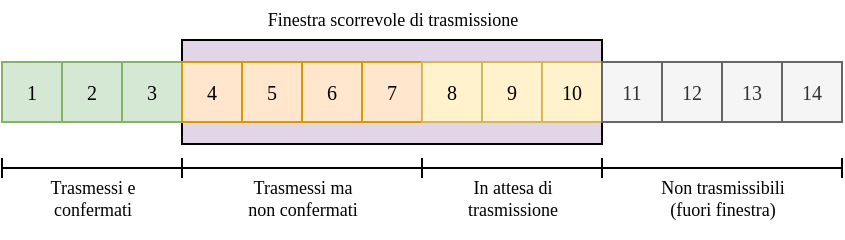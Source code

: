 <mxfile version="20.2.3"><diagram id="AzqDClET7dcJzGsHR13M" name="Page-1"><mxGraphModel dx="583" dy="300" grid="1" gridSize="10" guides="1" tooltips="1" connect="1" arrows="1" fold="1" page="1" pageScale="1" pageWidth="827" pageHeight="1169" math="0" shadow="0"><root><mxCell id="0"/><mxCell id="1" parent="0"/><mxCell id="uaC6J0QnaKZKQnQRaUaz-67" value="" style="rounded=0;whiteSpace=wrap;html=1;fontFamily=Bahnschrift;fontSize=9;fillColor=#e1d5e7;strokeColor=#000000;shadow=0;sketch=0;glass=0;" vertex="1" parent="1"><mxGeometry x="373" y="121" width="210" height="52" as="geometry"/></mxCell><mxCell id="uaC6J0QnaKZKQnQRaUaz-9" value="1" style="whiteSpace=wrap;html=1;fontFamily=Bahnschrift;fontSize=10;fillColor=#d5e8d4;rounded=0;strokeColor=#82b366;" vertex="1" parent="1"><mxGeometry x="283" y="132" width="30" height="30" as="geometry"/></mxCell><mxCell id="uaC6J0QnaKZKQnQRaUaz-45" value="2" style="whiteSpace=wrap;html=1;fontFamily=Bahnschrift;fontSize=10;fillColor=#d5e8d4;rounded=0;strokeColor=#82b366;" vertex="1" parent="1"><mxGeometry x="313" y="132" width="30" height="30" as="geometry"/></mxCell><mxCell id="uaC6J0QnaKZKQnQRaUaz-47" value="3" style="whiteSpace=wrap;html=1;fontFamily=Bahnschrift;fontSize=10;fillColor=#d5e8d4;rounded=0;strokeColor=#82b366;" vertex="1" parent="1"><mxGeometry x="343" y="132" width="30" height="30" as="geometry"/></mxCell><mxCell id="uaC6J0QnaKZKQnQRaUaz-48" value="4" style="whiteSpace=wrap;html=1;fontFamily=Bahnschrift;fontSize=10;fillColor=#ffe6cc;rounded=0;strokeColor=#d79b00;" vertex="1" parent="1"><mxGeometry x="373" y="132" width="30" height="30" as="geometry"/></mxCell><mxCell id="uaC6J0QnaKZKQnQRaUaz-51" value="" style="shape=crossbar;whiteSpace=wrap;html=1;rounded=1;fontFamily=Bahnschrift;fontSize=9;fontColor=#000000;fillColor=none;gradientColor=none;" vertex="1" parent="1"><mxGeometry x="283" y="180" width="90" height="10" as="geometry"/></mxCell><mxCell id="uaC6J0QnaKZKQnQRaUaz-52" value="5" style="whiteSpace=wrap;html=1;fontFamily=Bahnschrift;fontSize=10;fillColor=#ffe6cc;rounded=0;strokeColor=#d79b00;" vertex="1" parent="1"><mxGeometry x="403" y="132" width="30" height="30" as="geometry"/></mxCell><mxCell id="uaC6J0QnaKZKQnQRaUaz-54" value="6" style="whiteSpace=wrap;html=1;fontFamily=Bahnschrift;fontSize=10;fillColor=#ffe6cc;rounded=0;strokeColor=#d79b00;" vertex="1" parent="1"><mxGeometry x="433" y="132" width="30" height="30" as="geometry"/></mxCell><mxCell id="uaC6J0QnaKZKQnQRaUaz-55" value="7" style="whiteSpace=wrap;html=1;fontFamily=Bahnschrift;fontSize=10;fillColor=#ffe6cc;rounded=0;strokeColor=#d79b00;" vertex="1" parent="1"><mxGeometry x="463" y="132" width="30" height="30" as="geometry"/></mxCell><mxCell id="uaC6J0QnaKZKQnQRaUaz-56" value="8" style="whiteSpace=wrap;html=1;fontFamily=Bahnschrift;fontSize=10;fillColor=#fff2cc;rounded=0;strokeColor=#d6b656;" vertex="1" parent="1"><mxGeometry x="493" y="132" width="30" height="30" as="geometry"/></mxCell><mxCell id="uaC6J0QnaKZKQnQRaUaz-57" value="9" style="whiteSpace=wrap;html=1;fontFamily=Bahnschrift;fontSize=10;fillColor=#fff2cc;rounded=0;strokeColor=#d6b656;" vertex="1" parent="1"><mxGeometry x="523" y="132" width="30" height="30" as="geometry"/></mxCell><mxCell id="uaC6J0QnaKZKQnQRaUaz-59" value="12" style="whiteSpace=wrap;html=1;fontFamily=Bahnschrift;fontSize=10;fontColor=#333333;fillColor=#f5f5f5;rounded=0;strokeColor=#666666;" vertex="1" parent="1"><mxGeometry x="613" y="132" width="30" height="30" as="geometry"/></mxCell><mxCell id="uaC6J0QnaKZKQnQRaUaz-60" value="13" style="whiteSpace=wrap;html=1;fontFamily=Bahnschrift;fontSize=10;fontColor=#333333;fillColor=#f5f5f5;rounded=0;strokeColor=#666666;" vertex="1" parent="1"><mxGeometry x="643" y="132" width="30" height="30" as="geometry"/></mxCell><mxCell id="uaC6J0QnaKZKQnQRaUaz-61" value="&lt;div&gt;Trasmessi e&lt;/div&gt;&lt;div&gt;confermati&lt;/div&gt;" style="text;html=1;align=center;verticalAlign=middle;resizable=0;points=[];autosize=1;strokeColor=none;fillColor=none;fontSize=9;fontFamily=Bahnschrift;fontColor=#000000;" vertex="1" parent="1"><mxGeometry x="293" y="180" width="70" height="40" as="geometry"/></mxCell><mxCell id="uaC6J0QnaKZKQnQRaUaz-62" value="" style="shape=crossbar;whiteSpace=wrap;html=1;rounded=1;fontFamily=Bahnschrift;fontSize=9;fontColor=#000000;fillColor=none;gradientColor=none;" vertex="1" parent="1"><mxGeometry x="373" y="180" width="120" height="10" as="geometry"/></mxCell><mxCell id="uaC6J0QnaKZKQnQRaUaz-63" value="&lt;div&gt;Trasmessi ma&lt;br&gt;&lt;/div&gt;&lt;div&gt;non confermati&lt;/div&gt;" style="text;html=1;align=center;verticalAlign=middle;resizable=0;points=[];autosize=1;strokeColor=none;fillColor=none;fontSize=9;fontFamily=Bahnschrift;fontColor=#000000;" vertex="1" parent="1"><mxGeometry x="393" y="180" width="80" height="40" as="geometry"/></mxCell><mxCell id="uaC6J0QnaKZKQnQRaUaz-64" value="" style="shape=crossbar;whiteSpace=wrap;html=1;rounded=1;fontFamily=Bahnschrift;fontSize=9;fontColor=#000000;fillColor=none;gradientColor=none;" vertex="1" parent="1"><mxGeometry x="493" y="180" width="90" height="10" as="geometry"/></mxCell><mxCell id="uaC6J0QnaKZKQnQRaUaz-65" value="&lt;div&gt;In attesa di&lt;/div&gt;&lt;div&gt;trasmissione&lt;br&gt;&lt;/div&gt;" style="text;html=1;align=center;verticalAlign=middle;resizable=0;points=[];autosize=1;strokeColor=none;fillColor=none;fontSize=9;fontFamily=Bahnschrift;fontColor=#000000;" vertex="1" parent="1"><mxGeometry x="498" y="180" width="80" height="40" as="geometry"/></mxCell><mxCell id="uaC6J0QnaKZKQnQRaUaz-68" value="Finestra scorrevole di trasmissione " style="text;html=1;align=center;verticalAlign=middle;resizable=0;points=[];autosize=1;strokeColor=none;fillColor=none;fontSize=9;fontFamily=Bahnschrift;fontColor=#000000;" vertex="1" parent="1"><mxGeometry x="393" y="101" width="170" height="20" as="geometry"/></mxCell><mxCell id="uaC6J0QnaKZKQnQRaUaz-70" value="" style="shape=crossbar;whiteSpace=wrap;html=1;rounded=1;fontFamily=Bahnschrift;fontSize=9;fontColor=#000000;fillColor=none;gradientColor=none;" vertex="1" parent="1"><mxGeometry x="583" y="180" width="120" height="10" as="geometry"/></mxCell><mxCell id="uaC6J0QnaKZKQnQRaUaz-71" value="&lt;div&gt;Non trasmissibili&lt;/div&gt;&lt;div&gt;(fuori finestra)&lt;br&gt;&lt;/div&gt;" style="text;html=1;align=center;verticalAlign=middle;resizable=0;points=[];autosize=1;strokeColor=none;fillColor=none;fontSize=9;fontFamily=Bahnschrift;fontColor=#000000;" vertex="1" parent="1"><mxGeometry x="598" y="180" width="90" height="40" as="geometry"/></mxCell><mxCell id="uaC6J0QnaKZKQnQRaUaz-72" value="14" style="whiteSpace=wrap;html=1;fontFamily=Bahnschrift;fontSize=10;fontColor=#333333;fillColor=#f5f5f5;rounded=0;strokeColor=#666666;" vertex="1" parent="1"><mxGeometry x="673" y="132" width="30" height="30" as="geometry"/></mxCell><mxCell id="uaC6J0QnaKZKQnQRaUaz-73" value="10" style="whiteSpace=wrap;html=1;fontFamily=Bahnschrift;fontSize=10;fillColor=#fff2cc;rounded=0;strokeColor=#d6b656;" vertex="1" parent="1"><mxGeometry x="553" y="132" width="30" height="30" as="geometry"/></mxCell><mxCell id="uaC6J0QnaKZKQnQRaUaz-58" value="11" style="whiteSpace=wrap;html=1;fontFamily=Bahnschrift;fontSize=10;fontColor=#333333;fillColor=#f5f5f5;rounded=0;strokeColor=#666666;" vertex="1" parent="1"><mxGeometry x="583" y="132" width="30" height="30" as="geometry"/></mxCell></root></mxGraphModel></diagram></mxfile>